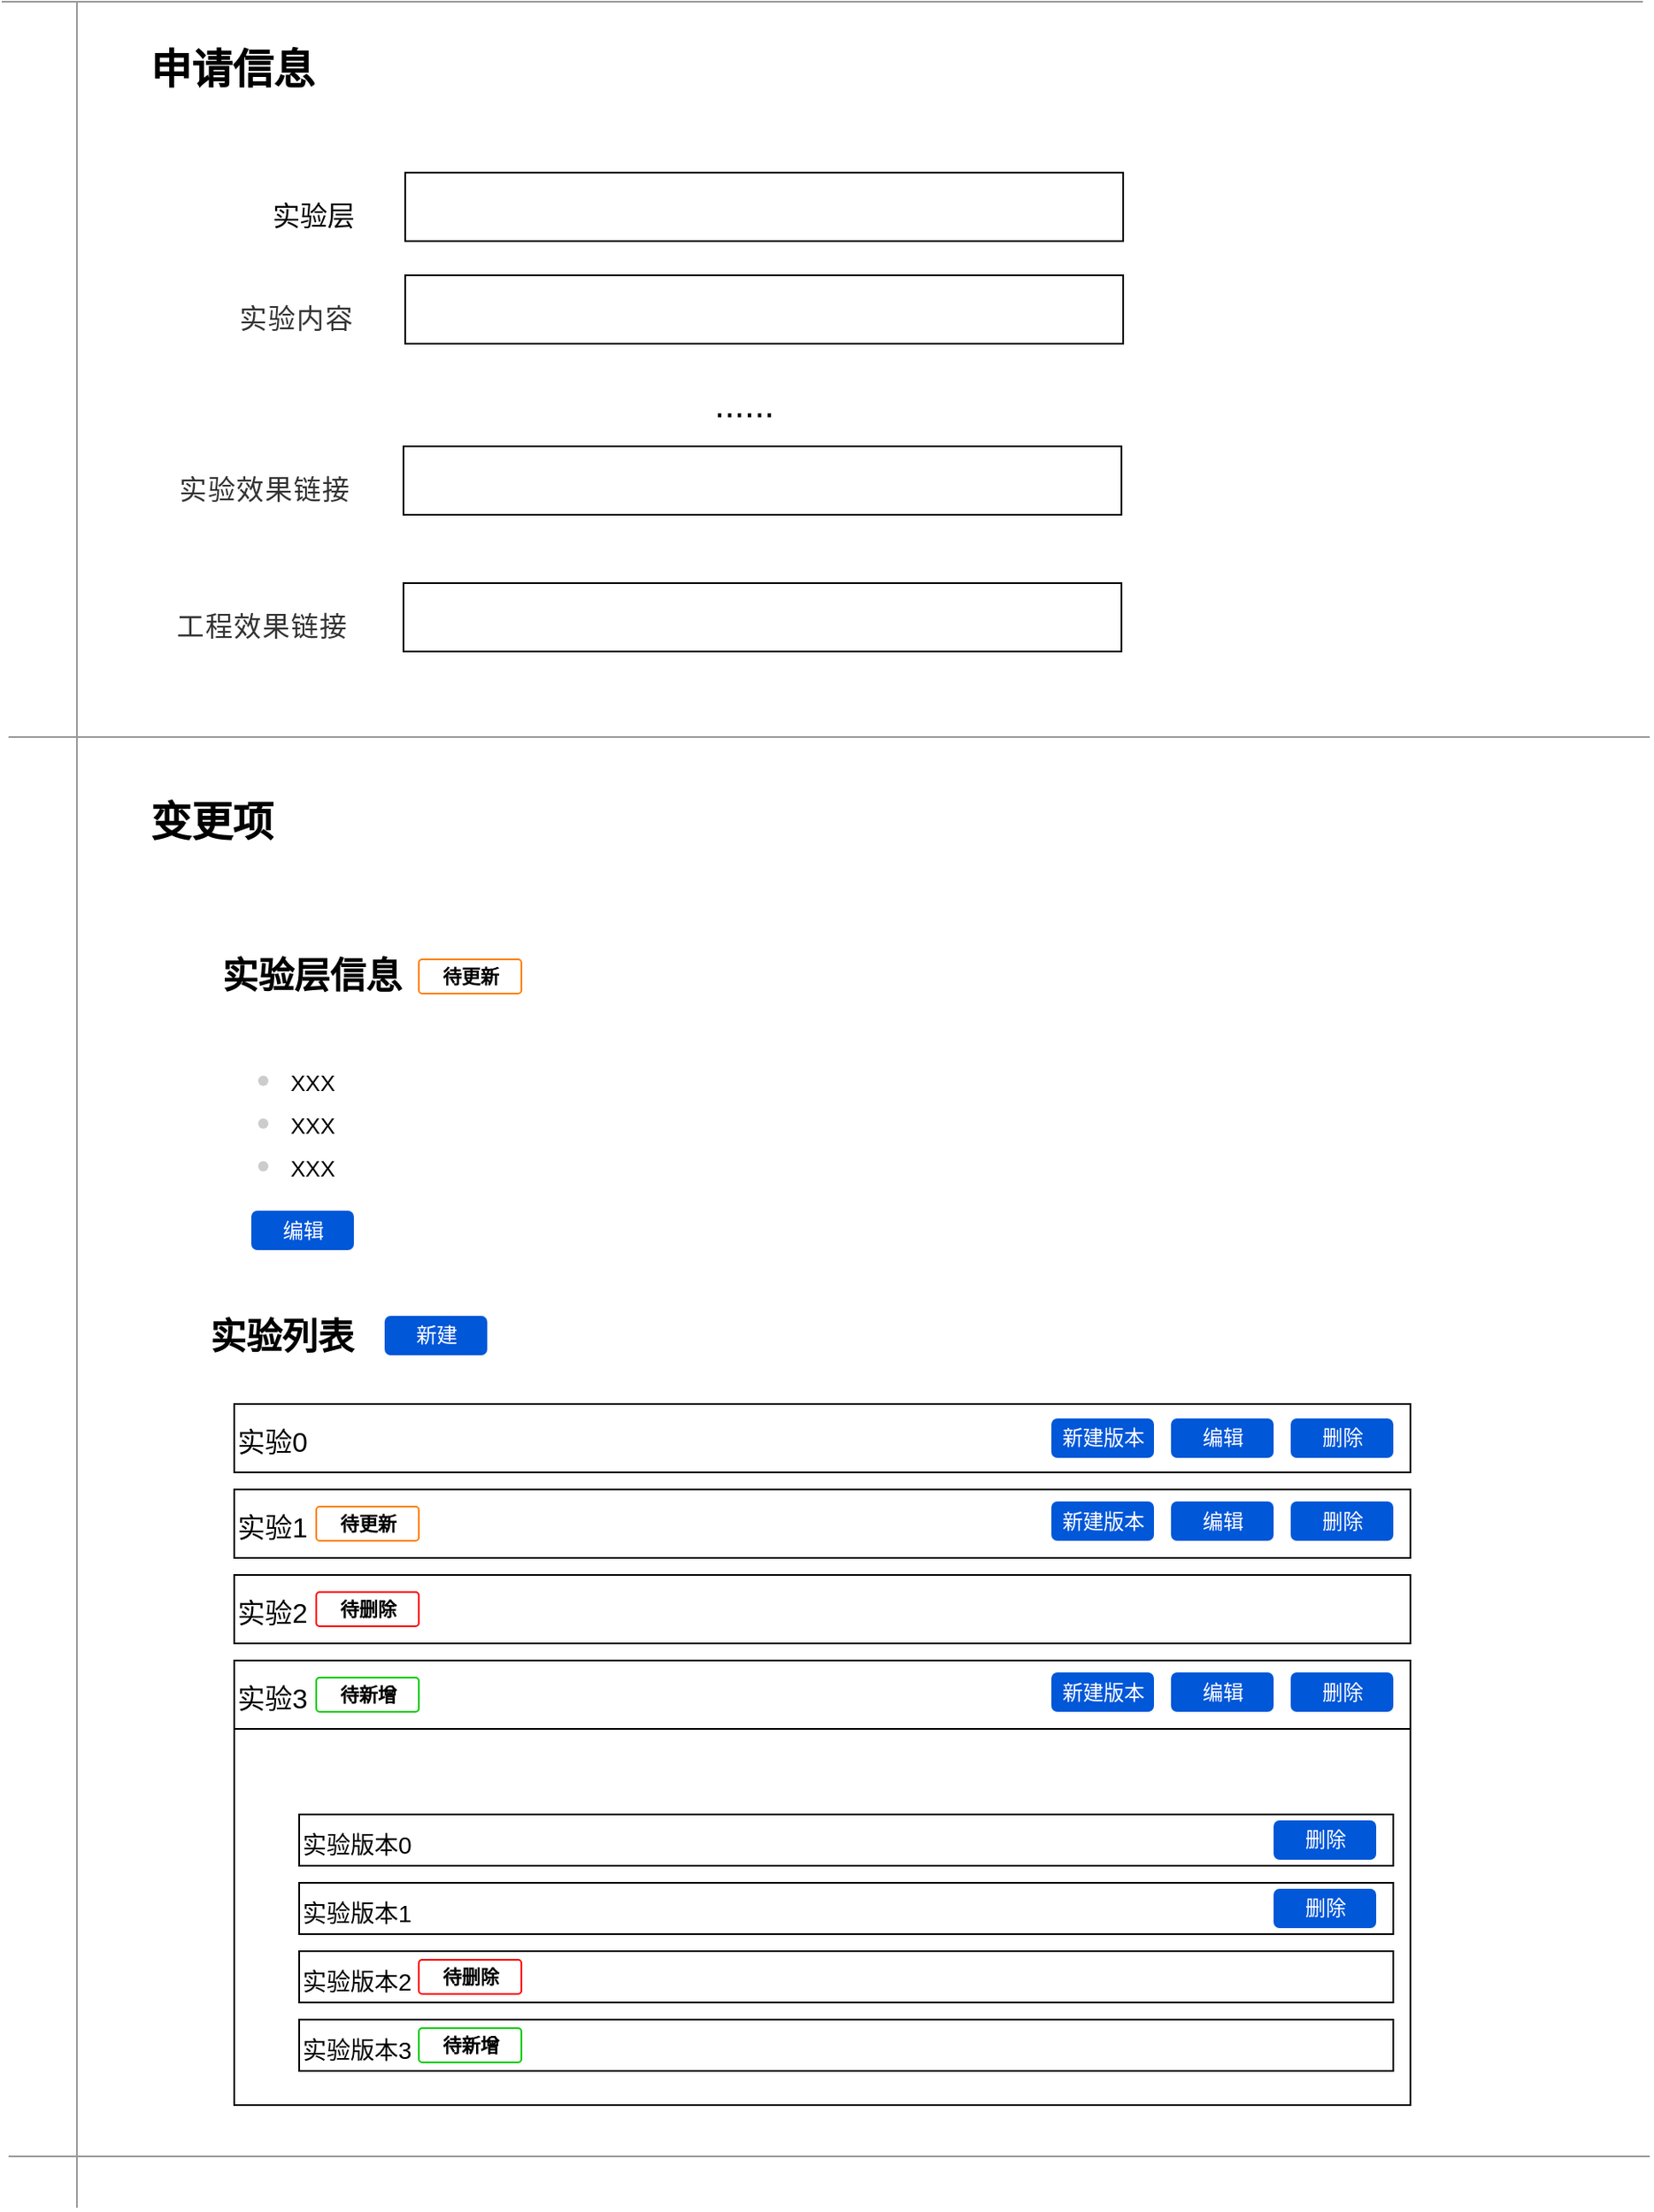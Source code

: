 <mxfile version="13.6.6" type="github">
  <diagram name="Page-1" id="5348f1db-0dfa-24cf-5d06-2057accb5106">
    <mxGraphModel dx="1422" dy="-927.5" grid="1" gridSize="10" guides="1" tooltips="1" connect="1" arrows="1" fold="1" page="1" pageScale="1.5" pageWidth="826" pageHeight="1169" background="#ffffff" math="0" shadow="0">
      <root>
        <mxCell id="0" style=";html=1;" />
        <mxCell id="1" style=";html=1;" parent="0" />
        <mxCell id="U0heg6f1p5AbFmWp9C9D-58" value="&lt;font style=&quot;font-size: 16px&quot;&gt;实验3&lt;/font&gt;" style="rounded=0;whiteSpace=wrap;html=1;fontSize=21;fontColor=#000000;align=left;" vertex="1" parent="1">
          <mxGeometry x="332" y="2850" width="688" height="40" as="geometry" />
        </mxCell>
        <mxCell id="U0heg6f1p5AbFmWp9C9D-3" value="&lt;h1&gt;申请信息&lt;/h1&gt;" style="text;html=1;strokeColor=none;fillColor=none;spacing=5;spacingTop=-20;whiteSpace=wrap;overflow=hidden;rounded=0;" vertex="1" parent="1">
          <mxGeometry x="277.5" y="1900" width="114.5" height="50" as="geometry" />
        </mxCell>
        <mxCell id="U0heg6f1p5AbFmWp9C9D-4" value="" style="rounded=0;whiteSpace=wrap;html=1;" vertex="1" parent="1">
          <mxGeometry x="432" y="1980" width="420" height="40" as="geometry" />
        </mxCell>
        <mxCell id="U0heg6f1p5AbFmWp9C9D-5" value="" style="rounded=0;whiteSpace=wrap;html=1;" vertex="1" parent="1">
          <mxGeometry x="432" y="2040" width="420" height="40" as="geometry" />
        </mxCell>
        <mxCell id="U0heg6f1p5AbFmWp9C9D-6" value="" style="rounded=0;whiteSpace=wrap;html=1;" vertex="1" parent="1">
          <mxGeometry x="431" y="2140" width="420" height="40" as="geometry" />
        </mxCell>
        <mxCell id="U0heg6f1p5AbFmWp9C9D-7" value="" style="rounded=0;whiteSpace=wrap;html=1;" vertex="1" parent="1">
          <mxGeometry x="431" y="2220" width="420" height="40" as="geometry" />
        </mxCell>
        <mxCell id="U0heg6f1p5AbFmWp9C9D-8" value="实验层" style="text;html=1;strokeColor=none;fillColor=none;align=center;verticalAlign=middle;whiteSpace=wrap;rounded=0;fontSize=16;" vertex="1" parent="1">
          <mxGeometry x="342" y="1990" width="73" height="30" as="geometry" />
        </mxCell>
        <mxCell id="U0heg6f1p5AbFmWp9C9D-16" value="&lt;span style=&quot;color: rgba(0, 0, 0, 0.8); font-family: arial, sans-serif; font-size: 16px; letter-spacing: 0.7px; text-align: left; background-color: rgb(255, 255, 255);&quot;&gt;实验内容&lt;/span&gt;" style="text;html=1;strokeColor=none;fillColor=none;align=center;verticalAlign=middle;whiteSpace=wrap;rounded=0;fontSize=16;" vertex="1" parent="1">
          <mxGeometry x="332" y="2050" width="73" height="30" as="geometry" />
        </mxCell>
        <mxCell id="U0heg6f1p5AbFmWp9C9D-17" value="&lt;span style=&quot;color: rgba(0, 0, 0, 0.8); font-family: arial, sans-serif; font-size: 16px; letter-spacing: 0.7px; text-align: left; background-color: rgb(255, 255, 255);&quot;&gt;实验效果链接&lt;/span&gt;" style="text;html=1;strokeColor=none;fillColor=none;align=center;verticalAlign=middle;whiteSpace=wrap;rounded=0;fontSize=16;" vertex="1" parent="1">
          <mxGeometry x="295" y="2150" width="110" height="30" as="geometry" />
        </mxCell>
        <mxCell id="U0heg6f1p5AbFmWp9C9D-18" value="&lt;span style=&quot;color: rgba(0, 0, 0, 0.8); font-family: arial, sans-serif; font-size: 16px; letter-spacing: 0.7px; text-align: left; background-color: rgb(255, 255, 255);&quot;&gt;工程效果链接&lt;/span&gt;" style="text;html=1;strokeColor=none;fillColor=none;align=center;verticalAlign=middle;whiteSpace=wrap;rounded=0;fontSize=16;" vertex="1" parent="1">
          <mxGeometry x="293" y="2230" width="111" height="30" as="geometry" />
        </mxCell>
        <mxCell id="U0heg6f1p5AbFmWp9C9D-21" value="......" style="text;html=1;strokeColor=none;fillColor=none;align=center;verticalAlign=middle;whiteSpace=wrap;rounded=0;fontSize=21;" vertex="1" parent="1">
          <mxGeometry x="554.5" y="2100" width="151" height="30" as="geometry" />
        </mxCell>
        <mxCell id="U0heg6f1p5AbFmWp9C9D-23" value="" style="endArrow=none;html=1;fontSize=21;fontColor=#CCCCCC;strokeColor=#999999;" edge="1" parent="1">
          <mxGeometry width="50" height="50" relative="1" as="geometry">
            <mxPoint x="200" y="2310" as="sourcePoint" />
            <mxPoint x="1160" y="2310" as="targetPoint" />
          </mxGeometry>
        </mxCell>
        <mxCell id="U0heg6f1p5AbFmWp9C9D-24" value="" style="endArrow=none;html=1;strokeColor=#999999;fontSize=21;fontColor=#CCCCCC;" edge="1" parent="1">
          <mxGeometry width="50" height="50" relative="1" as="geometry">
            <mxPoint x="240" y="3170" as="sourcePoint" />
            <mxPoint x="240" y="1880" as="targetPoint" />
            <Array as="points" />
          </mxGeometry>
        </mxCell>
        <mxCell id="U0heg6f1p5AbFmWp9C9D-25" value="&lt;h1&gt;变更项&lt;/h1&gt;" style="text;html=1;strokeColor=none;fillColor=none;spacing=5;spacingTop=-20;whiteSpace=wrap;overflow=hidden;rounded=0;" vertex="1" parent="1">
          <mxGeometry x="277.5" y="2340" width="114.5" height="50" as="geometry" />
        </mxCell>
        <mxCell id="U0heg6f1p5AbFmWp9C9D-27" value="&lt;h1&gt;&lt;font color=&quot;#000000&quot; style=&quot;font-size: 21px&quot;&gt;实验层信息&lt;/font&gt;&lt;/h1&gt;&lt;p style=&quot;font-size: 20px&quot;&gt;&lt;/p&gt;&lt;ul&gt;&lt;li&gt;&lt;font color=&quot;#000000&quot; style=&quot;font-size: 13px&quot;&gt;XXX&amp;nbsp; &amp;nbsp; &amp;nbsp; &amp;nbsp; &amp;nbsp; &amp;nbsp; &amp;nbsp; &amp;nbsp; &amp;nbsp; &amp;nbsp; &amp;nbsp; &amp;nbsp; &amp;nbsp;&amp;nbsp;&lt;/font&gt;&lt;/li&gt;&lt;li&gt;&lt;font color=&quot;#000000&quot; style=&quot;font-size: 13px&quot;&gt;XXX&lt;/font&gt;&lt;/li&gt;&lt;li&gt;&lt;font color=&quot;#000000&quot; style=&quot;font-size: 13px&quot;&gt;XXX&lt;/font&gt;&lt;/li&gt;&lt;/ul&gt;&lt;p&gt;&lt;/p&gt;" style="text;html=1;strokeColor=none;fillColor=none;spacing=5;spacingTop=-20;whiteSpace=wrap;overflow=hidden;rounded=0;fontSize=21;fontColor=#CCCCCC;labelBorderColor=none;" vertex="1" parent="1">
          <mxGeometry x="320" y="2400" width="250" height="210" as="geometry" />
        </mxCell>
        <mxCell id="U0heg6f1p5AbFmWp9C9D-46" value="&lt;font style=&quot;font-size: 16px&quot;&gt;实验1&lt;/font&gt;" style="rounded=0;whiteSpace=wrap;html=1;fontSize=21;fontColor=#000000;align=left;" vertex="1" parent="1">
          <mxGeometry x="332" y="2750" width="688" height="40" as="geometry" />
        </mxCell>
        <mxCell id="U0heg6f1p5AbFmWp9C9D-47" value="&lt;b&gt;实验列表&lt;/b&gt;" style="text;html=1;strokeColor=none;fillColor=none;align=center;verticalAlign=middle;whiteSpace=wrap;rounded=0;fontSize=21;fontColor=#000000;" vertex="1" parent="1">
          <mxGeometry x="305" y="2650" width="110" height="20" as="geometry" />
        </mxCell>
        <mxCell id="U0heg6f1p5AbFmWp9C9D-53" value="待更新" style="dashed=0;html=1;fillColor=#FFFFFF;strokeColor=#FF8000;align=center;rounded=1;arcSize=10;fontStyle=1;fontSize=11;shadow=0;" vertex="1" parent="1">
          <mxGeometry x="440" y="2440" width="60" height="20" as="geometry" />
        </mxCell>
        <mxCell id="U0heg6f1p5AbFmWp9C9D-56" value="待新增" style="dashed=0;html=1;fillColor=#FFFFFF;strokeColor=#00CC00;align=center;rounded=1;arcSize=10;fontStyle=1;fontSize=11;shadow=0" vertex="1" parent="1">
          <mxGeometry x="380" y="2860" width="60" height="20" as="geometry" />
        </mxCell>
        <mxCell id="U0heg6f1p5AbFmWp9C9D-57" value="&lt;font style=&quot;font-size: 16px&quot;&gt;实验2&lt;/font&gt;" style="rounded=0;whiteSpace=wrap;html=1;fontSize=21;fontColor=#000000;align=left;" vertex="1" parent="1">
          <mxGeometry x="332" y="2800" width="688" height="40" as="geometry" />
        </mxCell>
        <mxCell id="U0heg6f1p5AbFmWp9C9D-60" value="待更新" style="dashed=0;html=1;fillColor=#FFFFFF;strokeColor=#FF8000;align=center;rounded=1;arcSize=10;fontStyle=1;fontSize=11;shadow=0;" vertex="1" parent="1">
          <mxGeometry x="380" y="2760" width="60" height="20" as="geometry" />
        </mxCell>
        <mxCell id="U0heg6f1p5AbFmWp9C9D-61" value="待删除" style="dashed=0;html=1;fillColor=#FFFFFF;strokeColor=#FF0000;align=center;rounded=1;arcSize=10;fontStyle=1;fontSize=11;shadow=0;" vertex="1" parent="1">
          <mxGeometry x="380" y="2810" width="60" height="20" as="geometry" />
        </mxCell>
        <mxCell id="U0heg6f1p5AbFmWp9C9D-64" value="" style="rounded=0;whiteSpace=wrap;html=1;strokeColor=#000000;fillColor=#FFFFFF;fontSize=21;fontColor=#000000;align=left;" vertex="1" parent="1">
          <mxGeometry x="332" y="2890" width="688" height="220" as="geometry" />
        </mxCell>
        <mxCell id="U0heg6f1p5AbFmWp9C9D-65" value="&lt;font style=&quot;font-size: 14px&quot;&gt;实验版本1&lt;/font&gt;" style="rounded=0;whiteSpace=wrap;html=1;strokeColor=#000000;fillColor=#FFFFFF;fontSize=21;fontColor=#000000;align=left;" vertex="1" parent="1">
          <mxGeometry x="370" y="2980" width="640" height="30" as="geometry" />
        </mxCell>
        <mxCell id="U0heg6f1p5AbFmWp9C9D-66" value="&lt;font style=&quot;font-size: 14px&quot;&gt;实验版本2&lt;/font&gt;" style="rounded=0;whiteSpace=wrap;html=1;strokeColor=#000000;fillColor=#FFFFFF;fontSize=21;fontColor=#000000;align=left;" vertex="1" parent="1">
          <mxGeometry x="370" y="3020" width="640" height="30" as="geometry" />
        </mxCell>
        <mxCell id="U0heg6f1p5AbFmWp9C9D-67" value="&lt;font style=&quot;font-size: 14px&quot;&gt;实验版本3&lt;/font&gt;" style="rounded=0;whiteSpace=wrap;html=1;strokeColor=#000000;fillColor=#FFFFFF;fontSize=21;fontColor=#000000;align=left;" vertex="1" parent="1">
          <mxGeometry x="370" y="3060" width="640" height="30" as="geometry" />
        </mxCell>
        <mxCell id="U0heg6f1p5AbFmWp9C9D-71" value="待删除" style="dashed=0;html=1;fillColor=#FFFFFF;strokeColor=#FF0000;align=center;rounded=1;arcSize=10;fontStyle=1;fontSize=11;shadow=0;" vertex="1" parent="1">
          <mxGeometry x="440" y="3025" width="60" height="20" as="geometry" />
        </mxCell>
        <mxCell id="U0heg6f1p5AbFmWp9C9D-72" value="待新增" style="dashed=0;html=1;fillColor=#FFFFFF;strokeColor=#00CC00;align=center;rounded=1;arcSize=10;fontStyle=1;fontSize=11;shadow=0" vertex="1" parent="1">
          <mxGeometry x="440" y="3065" width="60" height="20" as="geometry" />
        </mxCell>
        <mxCell id="U0heg6f1p5AbFmWp9C9D-82" value="新建" style="rounded=1;fillColor=#0057D8;align=center;strokeColor=none;html=1;fontColor=#ffffff;fontSize=12" vertex="1" parent="1">
          <mxGeometry x="420" y="2648.5" width="60" height="23" as="geometry" />
        </mxCell>
        <mxCell id="U0heg6f1p5AbFmWp9C9D-85" value="编辑" style="rounded=1;fillColor=#0057D8;align=center;strokeColor=none;html=1;fontColor=#ffffff;fontSize=12" vertex="1" parent="1">
          <mxGeometry x="880" y="2857" width="60" height="23" as="geometry" />
        </mxCell>
        <mxCell id="U0heg6f1p5AbFmWp9C9D-86" value="删除" style="rounded=1;fillColor=#0057D8;align=center;strokeColor=none;html=1;fontColor=#ffffff;fontSize=12" vertex="1" parent="1">
          <mxGeometry x="950" y="2857" width="60" height="23" as="geometry" />
        </mxCell>
        <mxCell id="U0heg6f1p5AbFmWp9C9D-88" value="删除" style="rounded=1;fillColor=#0057D8;align=center;strokeColor=none;html=1;fontColor=#ffffff;fontSize=12" vertex="1" parent="1">
          <mxGeometry x="940" y="2983.5" width="60" height="23" as="geometry" />
        </mxCell>
        <mxCell id="U0heg6f1p5AbFmWp9C9D-91" value="新建版本" style="rounded=1;fillColor=#0057D8;align=center;strokeColor=none;html=1;fontColor=#ffffff;fontSize=12" vertex="1" parent="1">
          <mxGeometry x="810" y="2857" width="60" height="23" as="geometry" />
        </mxCell>
        <mxCell id="U0heg6f1p5AbFmWp9C9D-92" value="&lt;font style=&quot;font-size: 16px&quot;&gt;实验0&lt;/font&gt;" style="rounded=0;whiteSpace=wrap;html=1;fontSize=21;fontColor=#000000;align=left;" vertex="1" parent="1">
          <mxGeometry x="332" y="2700" width="688" height="40" as="geometry" />
        </mxCell>
        <mxCell id="U0heg6f1p5AbFmWp9C9D-93" value="编辑" style="rounded=1;fillColor=#0057D8;align=center;strokeColor=none;html=1;fontColor=#ffffff;fontSize=12" vertex="1" parent="1">
          <mxGeometry x="880" y="2708.5" width="60" height="23" as="geometry" />
        </mxCell>
        <mxCell id="U0heg6f1p5AbFmWp9C9D-94" value="删除" style="rounded=1;fillColor=#0057D8;align=center;strokeColor=none;html=1;fontColor=#ffffff;fontSize=12" vertex="1" parent="1">
          <mxGeometry x="950" y="2708.5" width="60" height="23" as="geometry" />
        </mxCell>
        <mxCell id="U0heg6f1p5AbFmWp9C9D-95" value="新建版本" style="rounded=1;fillColor=#0057D8;align=center;strokeColor=none;html=1;fontColor=#ffffff;fontSize=12" vertex="1" parent="1">
          <mxGeometry x="810" y="2708.5" width="60" height="23" as="geometry" />
        </mxCell>
        <mxCell id="U0heg6f1p5AbFmWp9C9D-96" value="编辑" style="rounded=1;fillColor=#0057D8;align=center;strokeColor=none;html=1;fontColor=#ffffff;fontSize=12" vertex="1" parent="1">
          <mxGeometry x="880" y="2757" width="60" height="23" as="geometry" />
        </mxCell>
        <mxCell id="U0heg6f1p5AbFmWp9C9D-97" value="删除" style="rounded=1;fillColor=#0057D8;align=center;strokeColor=none;html=1;fontColor=#ffffff;fontSize=12" vertex="1" parent="1">
          <mxGeometry x="950" y="2757" width="60" height="23" as="geometry" />
        </mxCell>
        <mxCell id="U0heg6f1p5AbFmWp9C9D-98" value="新建版本" style="rounded=1;fillColor=#0057D8;align=center;strokeColor=none;html=1;fontColor=#ffffff;fontSize=12" vertex="1" parent="1">
          <mxGeometry x="810" y="2757" width="60" height="23" as="geometry" />
        </mxCell>
        <mxCell id="U0heg6f1p5AbFmWp9C9D-100" value="&lt;font style=&quot;font-size: 14px&quot;&gt;实验版本0&lt;/font&gt;" style="rounded=0;whiteSpace=wrap;html=1;strokeColor=#000000;fillColor=#FFFFFF;fontSize=21;fontColor=#000000;align=left;" vertex="1" parent="1">
          <mxGeometry x="370" y="2940" width="640" height="30" as="geometry" />
        </mxCell>
        <mxCell id="U0heg6f1p5AbFmWp9C9D-101" value="删除" style="rounded=1;fillColor=#0057D8;align=center;strokeColor=none;html=1;fontColor=#ffffff;fontSize=12" vertex="1" parent="1">
          <mxGeometry x="940" y="2943.5" width="60" height="23" as="geometry" />
        </mxCell>
        <mxCell id="U0heg6f1p5AbFmWp9C9D-105" value="编辑" style="rounded=1;fillColor=#0057D8;align=center;strokeColor=none;html=1;fontColor=#ffffff;fontSize=12" vertex="1" parent="1">
          <mxGeometry x="342" y="2587" width="60" height="23" as="geometry" />
        </mxCell>
        <mxCell id="U0heg6f1p5AbFmWp9C9D-106" value="" style="endArrow=none;html=1;fontSize=21;fontColor=#CCCCCC;strokeColor=#999999;" edge="1" parent="1">
          <mxGeometry width="50" height="50" relative="1" as="geometry">
            <mxPoint x="200" y="3140" as="sourcePoint" />
            <mxPoint x="1160.0" y="3140" as="targetPoint" />
          </mxGeometry>
        </mxCell>
        <mxCell id="U0heg6f1p5AbFmWp9C9D-107" value="" style="endArrow=none;html=1;fontSize=21;fontColor=#CCCCCC;strokeColor=#999999;" edge="1" parent="1">
          <mxGeometry width="50" height="50" relative="1" as="geometry">
            <mxPoint x="196" y="1880" as="sourcePoint" />
            <mxPoint x="1156.0" y="1880" as="targetPoint" />
          </mxGeometry>
        </mxCell>
      </root>
    </mxGraphModel>
  </diagram>
</mxfile>
